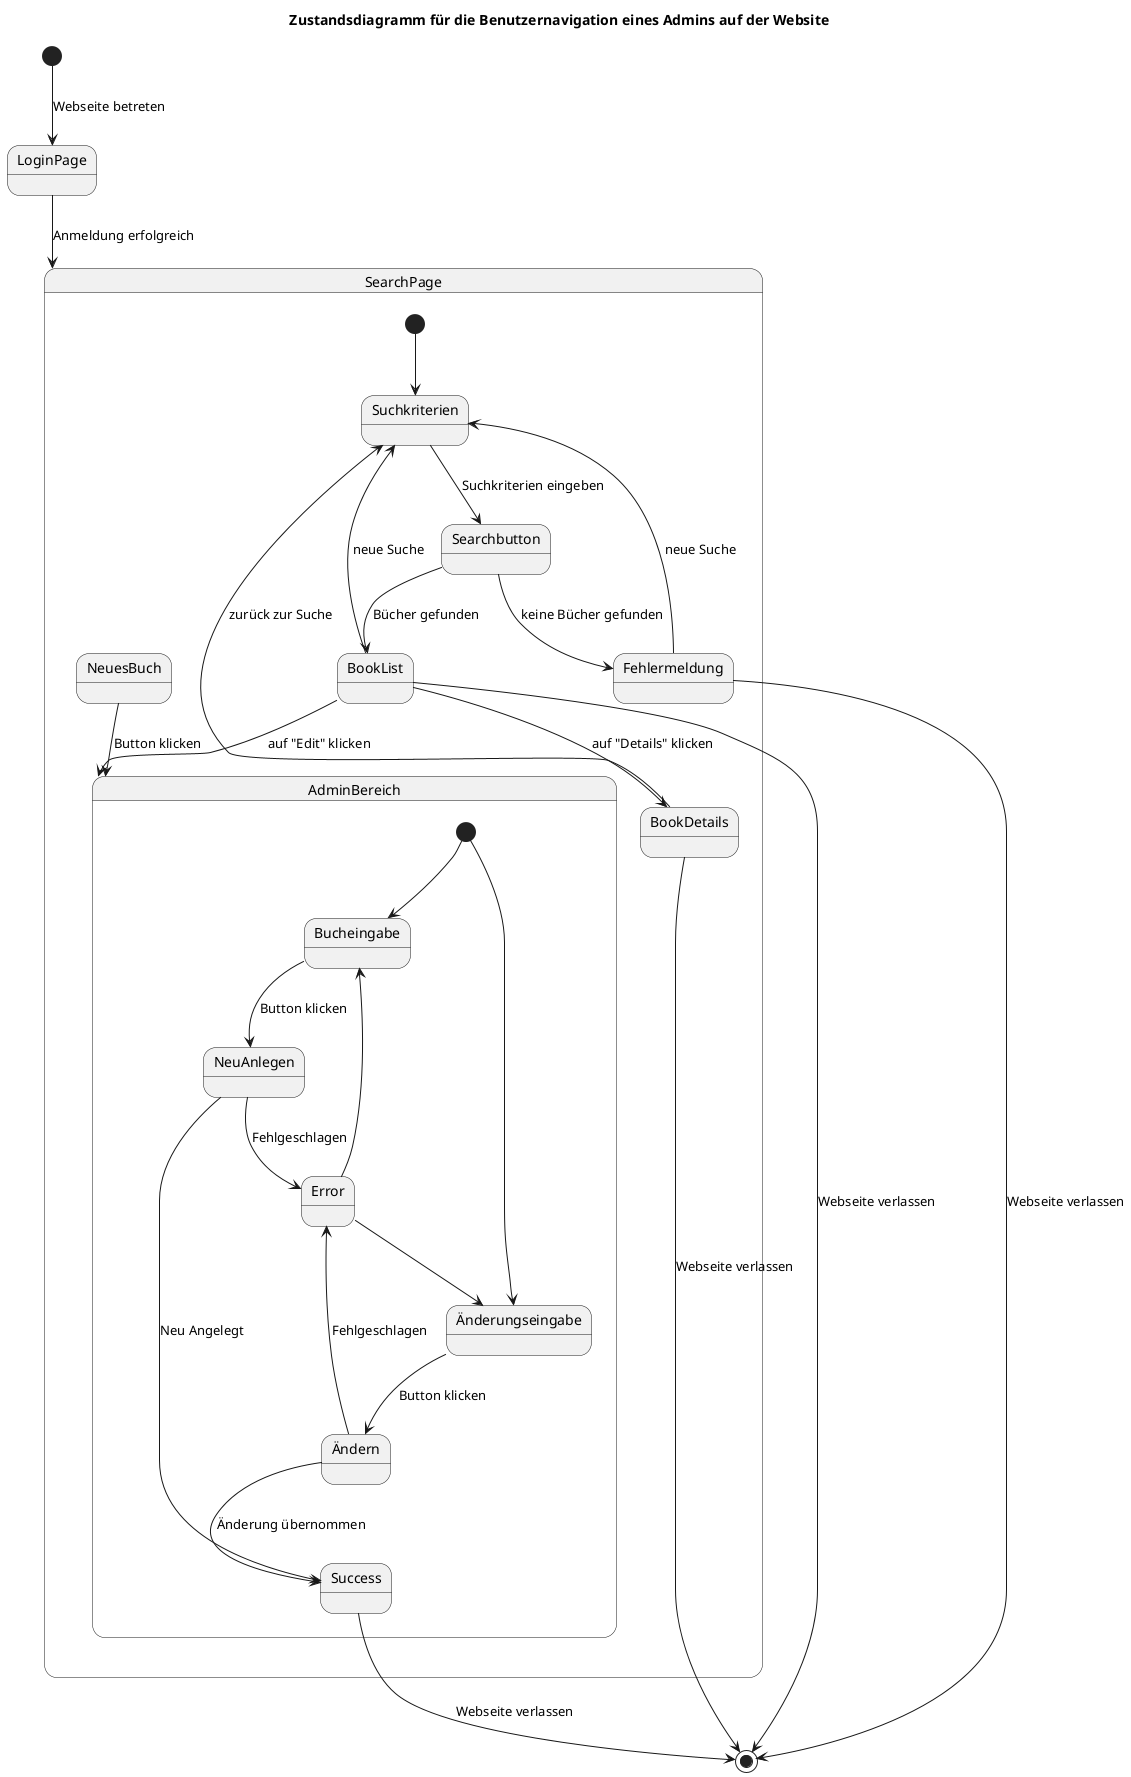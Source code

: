 @startuml
title Zustandsdiagramm für die Benutzernavigation eines Admins auf der Website

[*] --> LoginPage: Webseite betreten
LoginPage --> SearchPage: Anmeldung erfolgreich

state SearchPage {
    [*] --> Suchkriterien
    Suchkriterien --> Searchbutton : Suchkriterien eingeben
    Searchbutton --> BookList : Bücher gefunden
    Searchbutton --> Fehlermeldung : keine Bücher gefunden

    BookList --> BookDetails : auf "Details" klicken
    BookList --> Suchkriterien : neue Suche
    BookList --> AdminBereich : auf "Edit" klicken

    Fehlermeldung --> Suchkriterien : neue Suche

    NeuesBuch --> AdminBereich : Button klicken
}

state AdminBereich {
    [*] --> Bucheingabe
    [*] --> Änderungseingabe
    Änderungseingabe --> Ändern : Button klicken
    Ändern --> Success : Änderung übernommen
    Ändern --> Error : Fehlgeschlagen

    Error --> Änderungseingabe
    Error --> Bucheingabe

    Bucheingabe --> NeuAnlegen : Button klicken
    NeuAnlegen --> Success : Neu Angelegt
    NeuAnlegen --> Error : Fehlgeschlagen
    
}

BookDetails --> Suchkriterien : zurück zur Suche

BookDetails --> [*]: Webseite verlassen
Fehlermeldung --> [*]: Webseite verlassen
BookList --> [*]: Webseite verlassen
Success --> [*] : Webseite verlassen
@enduml